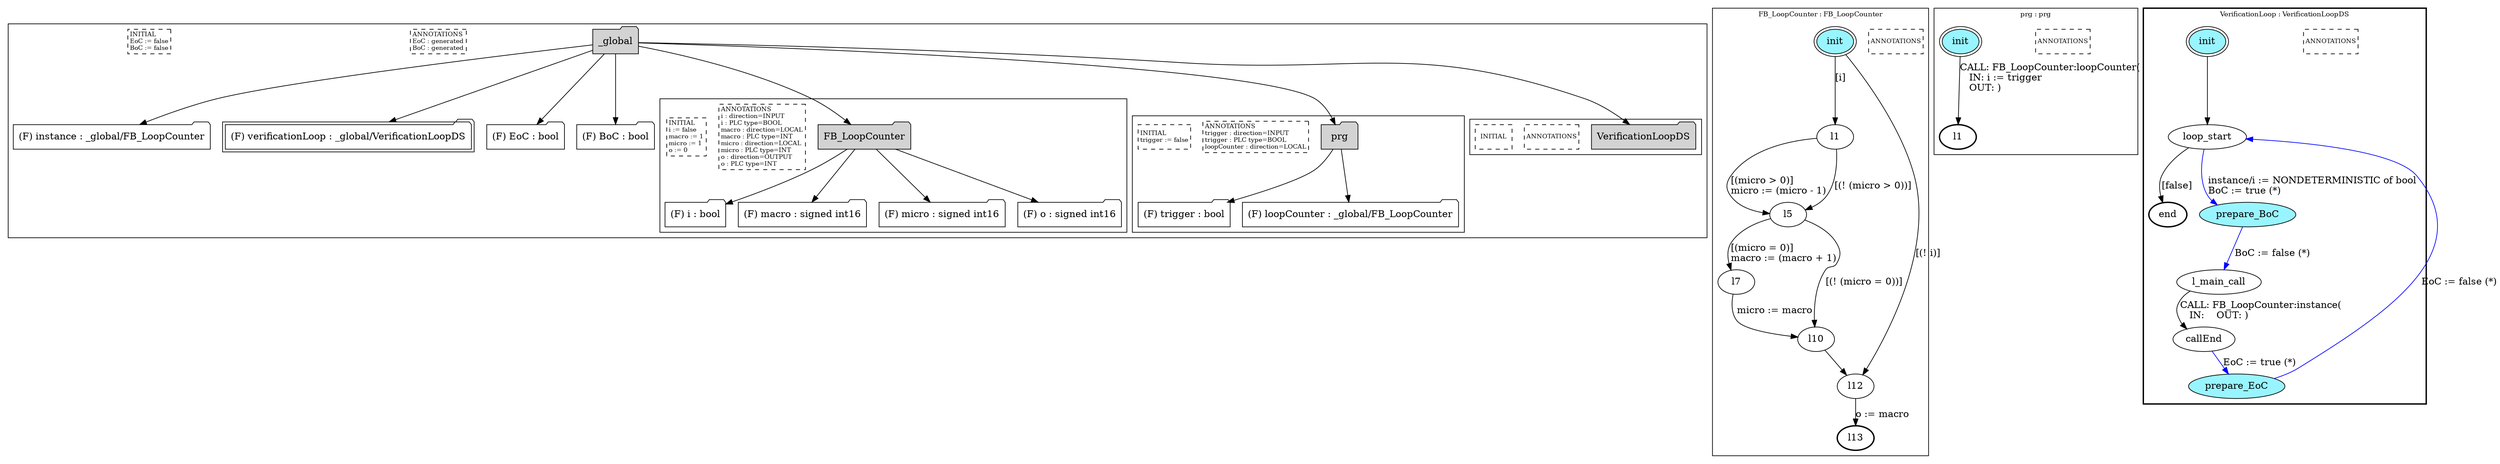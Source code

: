 digraph G {
	subgraph cluster__global107041335 {
		node [shape="folder", style="filled"];
		//label="_global";
		_global107041335 [label="_global"];
		_global107041335 -> instance1978471002;
		instance1978471002 [label = "(F) instance : _global/FB_LoopCounter", fillcolor="white" ];
		_global107041335 -> verificationLoop774610771;
		verificationLoop774610771 [label = "(F) verificationLoop : _global/VerificationLoopDS", fillcolor="white" , peripheries=2];
		_global107041335 -> EoC1871079355;
		EoC1871079355 [label = "(F) EoC : bool", fillcolor="white" ];
		_global107041335 -> BoC1388602164;
		BoC1388602164 [label = "(F) BoC : bool", fillcolor="white" ];
		_global107041335 -> FB_LoopCounter246383655;
		subgraph cluster_FB_LoopCounter246383655 {
			node [shape="folder", style="filled"];
			//label="FB_LoopCounter";
			FB_LoopCounter246383655 [label="FB_LoopCounter"];
			FB_LoopCounter246383655 -> i1795804759;
			i1795804759 [label = "(F) i : bool", fillcolor="white" ];
			FB_LoopCounter246383655 -> macro74259289;
			macro74259289 [label = "(F) macro : signed int16", fillcolor="white" ];
			FB_LoopCounter246383655 -> micro344410717;
			micro344410717 [label = "(F) micro : signed int16", fillcolor="white" ];
			FB_LoopCounter246383655 -> o598722341;
			o598722341 [label = "(F) o : signed int16", fillcolor="white" ];
			
			annotations_pseudonode_FB_LoopCounter246383655 [
				label="ANNOTATIONS\li : direction=INPUT\li : PLC type=BOOL\lmacro : direction=LOCAL\lmacro : PLC type=INT\lmicro : direction=LOCAL\lmicro : PLC type=INT\lo : direction=OUTPUT\lo : PLC type=INT\l",
				fontsize=9, margin="0.04,0.04", fillcolor="white", shape="rectangle", style="dashed"];
			initamt_pseudonode_FB_LoopCounter246383655 [
				label="INITIAL\li := false\lmacro := 1\lmicro := 1\lo := 0\l",
				fontsize=9, margin="0.04,0.04", fillcolor="lightyellow", shape="rectangle", style="dashed"];
		}
		_global107041335 -> prg975214872;
		subgraph cluster_prg975214872 {
			node [shape="folder", style="filled"];
			//label="prg";
			prg975214872 [label="prg"];
			prg975214872 -> trigger1144539978;
			trigger1144539978 [label = "(F) trigger : bool", fillcolor="white" ];
			prg975214872 -> loopCounter283092975;
			loopCounter283092975 [label = "(F) loopCounter : _global/FB_LoopCounter", fillcolor="white" ];
			
			annotations_pseudonode_prg975214872 [
				label="ANNOTATIONS\ltrigger : direction=INPUT\ltrigger : PLC type=BOOL\lloopCounter : direction=LOCAL\l",
				fontsize=9, margin="0.04,0.04", fillcolor="white", shape="rectangle", style="dashed"];
			initamt_pseudonode_prg975214872 [
				label="INITIAL\ltrigger := false\l",
				fontsize=9, margin="0.04,0.04", fillcolor="lightyellow", shape="rectangle", style="dashed"];
		}
		_global107041335 -> VerificationLoopDS1694355353;
		subgraph cluster_VerificationLoopDS1694355353 {
			node [shape="folder", style="filled"];
			//label="VerificationLoopDS";
			VerificationLoopDS1694355353 [label="VerificationLoopDS"];
			
			annotations_pseudonode_VerificationLoopDS1694355353 [
				label="ANNOTATIONS",
				fontsize=9, margin="0.04,0.04", fillcolor="white", shape="rectangle", style="dashed"];
			initamt_pseudonode_VerificationLoopDS1694355353 [
				label="INITIAL",
				fontsize=9, margin="0.04,0.04", fillcolor="lightyellow", shape="rectangle", style="dashed"];
		}
		
		annotations_pseudonode__global107041335 [
			label="ANNOTATIONS\lEoC : generated\lBoC : generated\l",
			fontsize=9, margin="0.04,0.04", fillcolor="white", shape="rectangle", style="dashed"];
		initamt_pseudonode__global107041335 [
			label="INITIAL\lEoC := false\lBoC := false\l",
			fontsize=9, margin="0.04,0.04", fillcolor="lightyellow", shape="rectangle", style="dashed"];
	}
	subgraph clusterFB_LoopCounter {
		node [style="filled"];
		color="black";
		fontsize=10;
		ranksep=0.4;
		
		label="FB_LoopCounter : FB_LoopCounter";
		
		annotations_pseudonode_FB_LoopCounter [
			label="ANNOTATIONS",
			fontsize=9, margin="0.04,0.04", fillcolor="white", shape="rectangle", style="dashed"];
		
		init_FB_LoopCounter [label="init", color="black", fillcolor="cadetblue1", peripheries=2, shape="ellipse"];
		l1_FB_LoopCounter [label="l1", color="black", fillcolor="white", shape="ellipse"];
		l5_FB_LoopCounter [label="l5", color="black", fillcolor="white", shape="ellipse"];
		l7_FB_LoopCounter [label="l7", color="black", fillcolor="white", shape="ellipse"];
		l10_FB_LoopCounter [label="l10", color="black", fillcolor="white", shape="ellipse"];
		l12_FB_LoopCounter [label="l12", color="black", fillcolor="white", shape="ellipse"];
		l13_FB_LoopCounter [label="l13", color="black", fillcolor="white", style=bold, shape="ellipse"];
		init_FB_LoopCounter -> l1_FB_LoopCounter [color="black", label="[i]"];
		l1_FB_LoopCounter -> l5_FB_LoopCounter [color="black", label="[(micro > 0)]\lmicro := (micro - 1)\l"];
		l1_FB_LoopCounter -> l5_FB_LoopCounter [color="black", label="[(! (micro > 0))]"];
		l5_FB_LoopCounter -> l7_FB_LoopCounter [color="black", label="[(micro = 0)]\lmacro := (macro + 1)\l"];
		l7_FB_LoopCounter -> l10_FB_LoopCounter [color="black", label="micro := macro"];
		l5_FB_LoopCounter -> l10_FB_LoopCounter [color="black", label="[(! (micro = 0))]"];
		init_FB_LoopCounter -> l12_FB_LoopCounter [color="black", label="[(! i)]"];
		l10_FB_LoopCounter -> l12_FB_LoopCounter [color="black", label=""];
		l12_FB_LoopCounter -> l13_FB_LoopCounter [color="black", label="o := macro"];
	}
	subgraph clusterprg {
		node [style="filled"];
		color="black";
		fontsize=10;
		ranksep=0.4;
		
		label="prg : prg";
		
		annotations_pseudonode_prg [
			label="ANNOTATIONS",
			fontsize=9, margin="0.04,0.04", fillcolor="white", shape="rectangle", style="dashed"];
		
		init_prg [label="init", color="black", fillcolor="cadetblue1", peripheries=2, shape="ellipse"];
		l1_prg [label="l1", color="black", fillcolor="white", style=bold, shape="ellipse"];
		init_prg -> l1_prg [color="black", label="CALL: FB_LoopCounter:loopCounter(\l   IN: i := trigger\l   OUT: )\l"];
	}
	subgraph clusterVerificationLoop {
		node [style="filled"];
		style=bold;
		color="black";
		fontsize=10;
		ranksep=0.4;
		
		label="VerificationLoop : VerificationLoopDS";
		
		annotations_pseudonode_VerificationLoop [
			label="ANNOTATIONS",
			fontsize=9, margin="0.04,0.04", fillcolor="white", shape="rectangle", style="dashed"];
		
		init_VerificationLoop [label="init", color="black", fillcolor="cadetblue1", peripheries=2, shape="ellipse"];
		end_VerificationLoop [label="end", color="black", fillcolor="cadetblue1", style=bold, shape="ellipse"];
		loop_start_VerificationLoop [label="loop_start", color="black", fillcolor="white", shape="ellipse"];
		prepare_BoC_VerificationLoop [label="prepare_BoC", color="black", fillcolor="cadetblue1", shape="ellipse"];
		l_main_call_VerificationLoop [label="l_main_call", color="black", fillcolor="white", shape="ellipse"];
		callEnd_VerificationLoop [label="callEnd", color="black", fillcolor="white", shape="ellipse"];
		prepare_EoC_VerificationLoop [label="prepare_EoC", color="black", fillcolor="cadetblue1", shape="ellipse"];
		init_VerificationLoop -> loop_start_VerificationLoop [color="black", label=""];
		loop_start_VerificationLoop -> prepare_BoC_VerificationLoop [color="blue", label="instance/i := NONDETERMINISTIC of bool\lBoC := true (*)\l"];
		prepare_BoC_VerificationLoop -> l_main_call_VerificationLoop [color="blue", label="BoC := false (*)"];
		l_main_call_VerificationLoop -> callEnd_VerificationLoop [color="black", label="CALL: FB_LoopCounter:instance(\l   IN:    OUT: )\l"];
		callEnd_VerificationLoop -> prepare_EoC_VerificationLoop [color="blue", label="EoC := true (*)"];
		prepare_EoC_VerificationLoop -> loop_start_VerificationLoop [color="blue", label="EoC := false (*)"];
		loop_start_VerificationLoop -> end_VerificationLoop [color="black", label="[false]"];
	}
}

